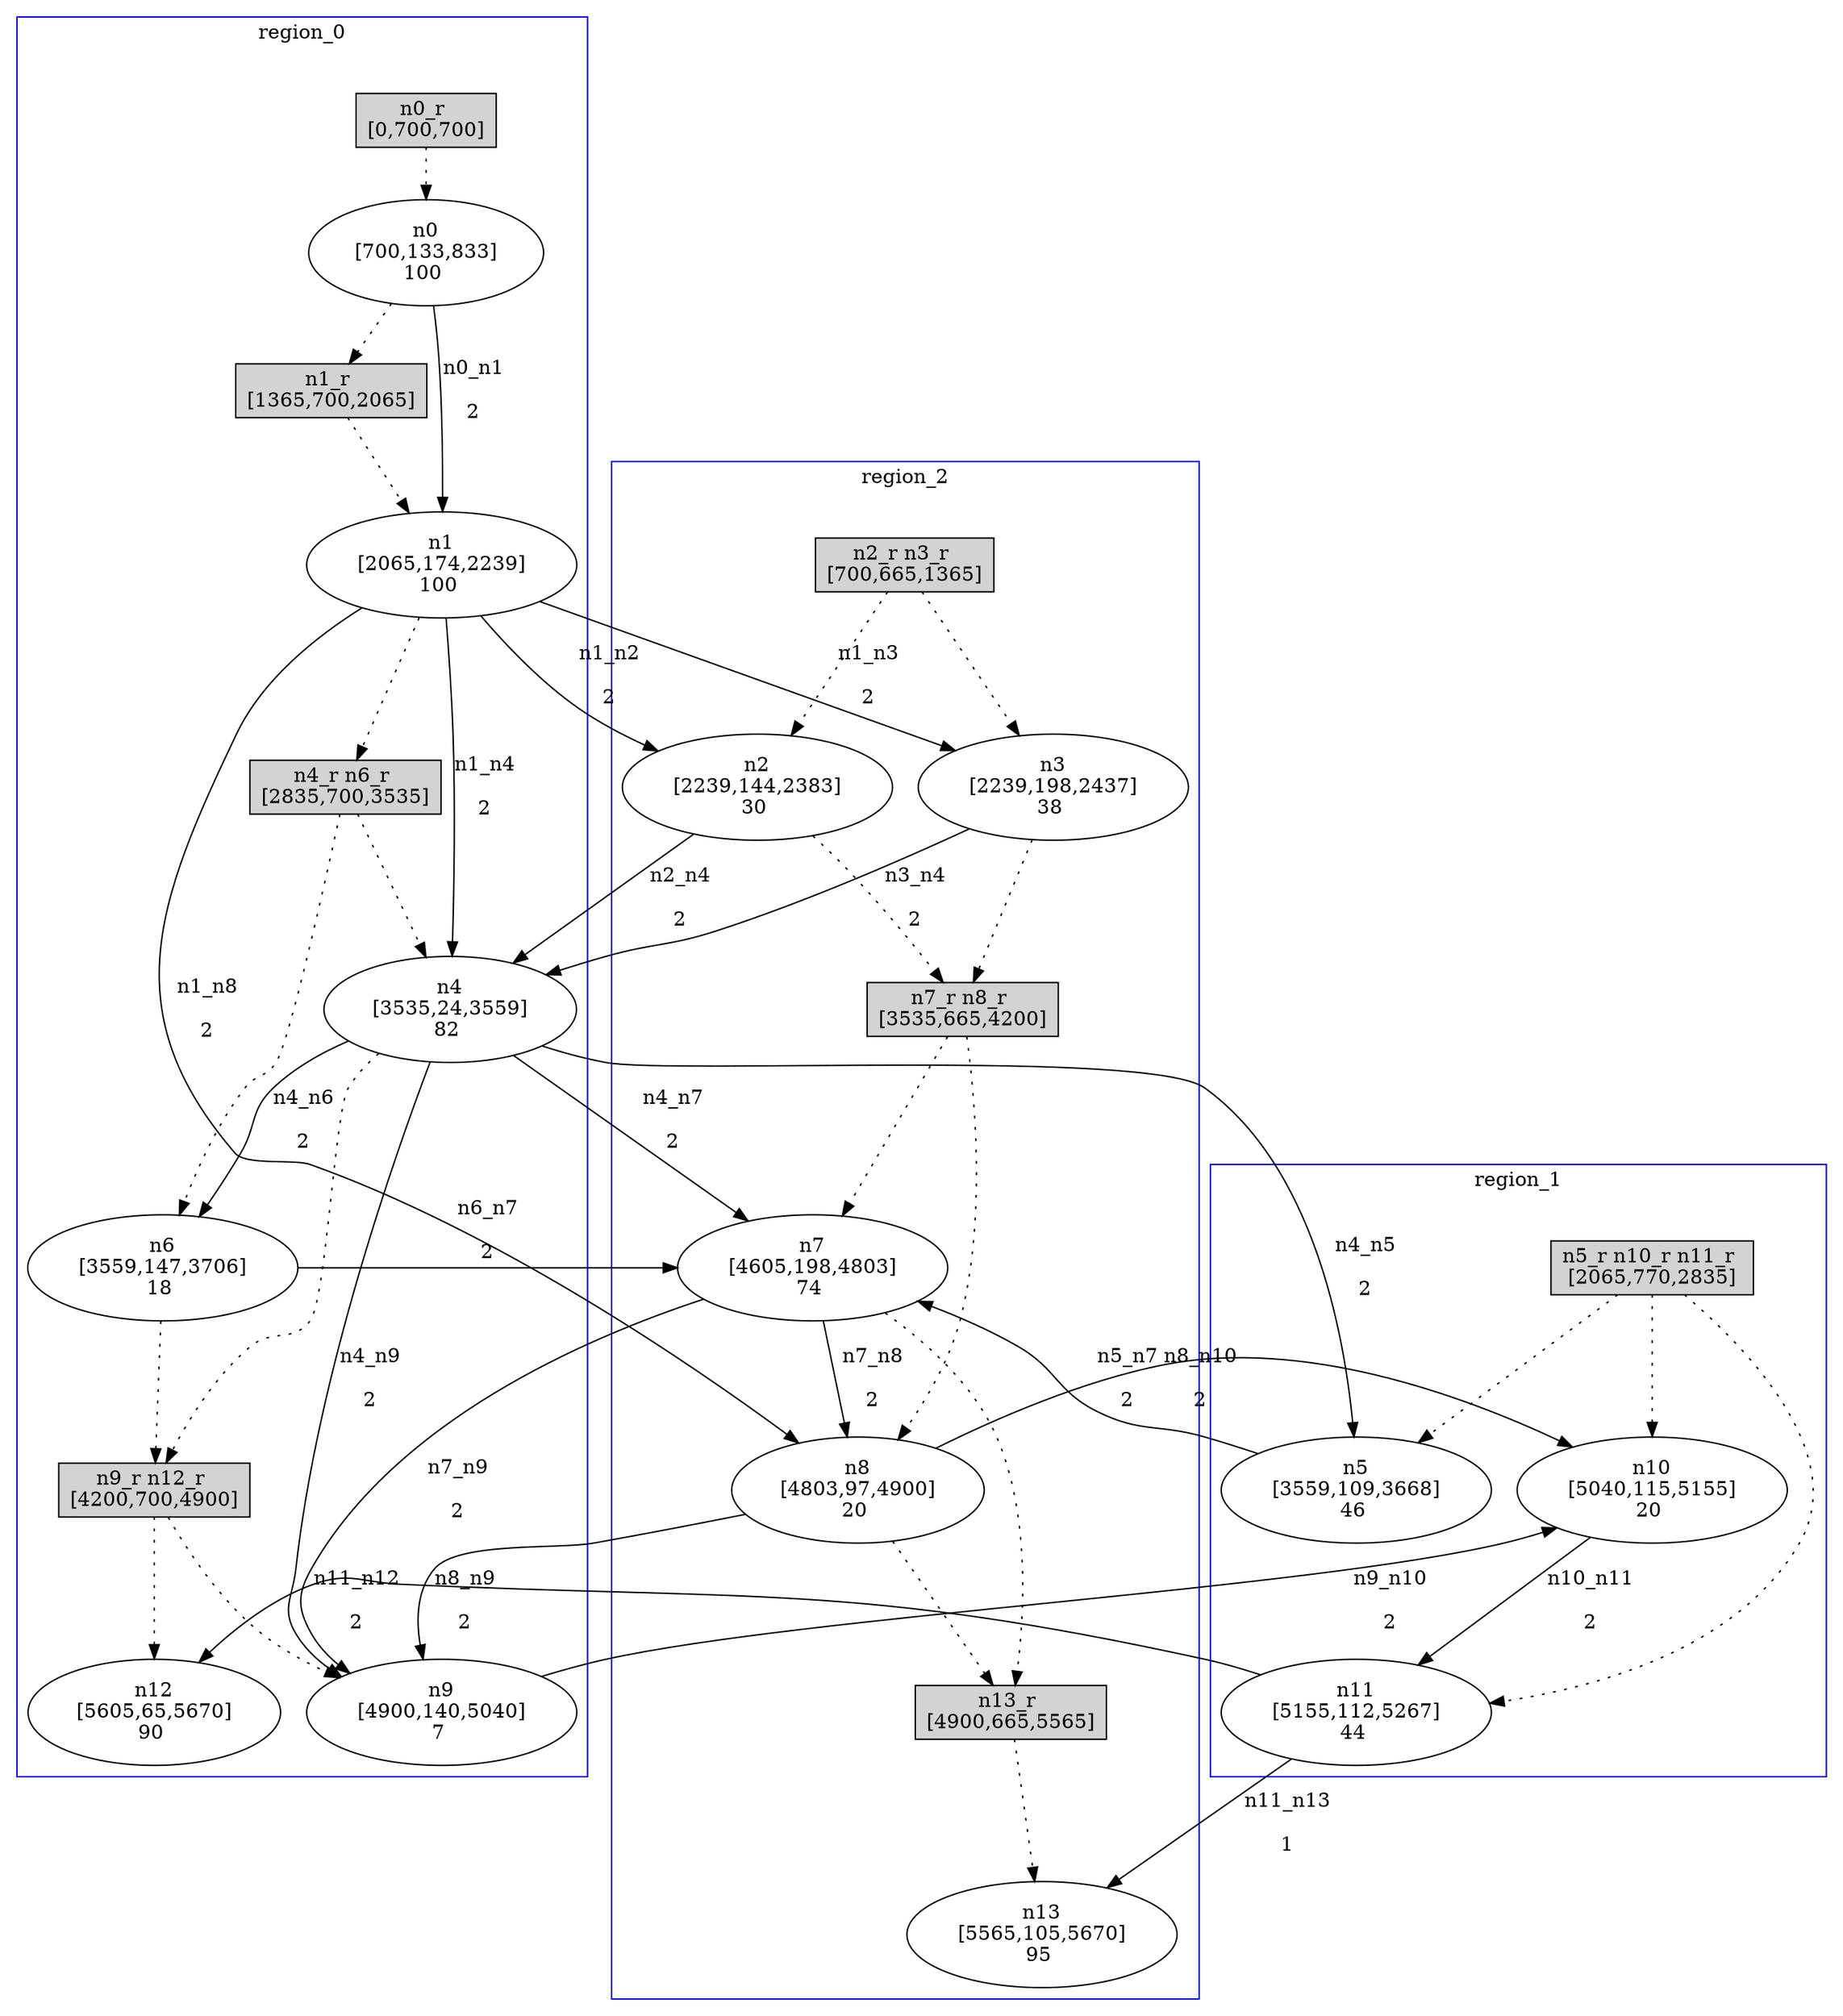 //3-LSsolveMIPnSolStatus 2.
//4-SL 5670.
//5-LSsolveMIPsolveTime(double) 2.04328.
//6-reconfigurateNum(int) 8.
//7-reconfigurateTime(int) 5565.
digraph test_0 {
	size="28,40";
	subgraph cluster0 {
		stytle=filled;
		color=blue;
		label=region_0;
		reconfNode_0_1 [ shape = box, style = filled, label = "n0_r \n[0,700,700]" ];
		n0 [ label="n0\n[700,133,833]\n100 " ];
		reconfNode_0_1 -> n0 [ style = dotted ];
		n0 -> reconfNode_0_2 [ style = dotted ];
		reconfNode_0_2 [ shape = box, style = filled, label = "n1_r \n[1365,700,2065]" ];
		n1 [ label="n1\n[2065,174,2239]\n100 " ];
		reconfNode_0_2 -> n1 [ style = dotted ];
		n1 -> reconfNode_0_3 [ style = dotted ];
		reconfNode_0_3 [ shape = box, style = filled, label = "n4_r n6_r \n[2835,700,3535]" ];
		n4 [ label="n4\n[3535,24,3559]\n82 " ];
		n6 [ label="n6\n[3559,147,3706]\n18 " ];
		reconfNode_0_3 -> n4 [ style = dotted ];
		reconfNode_0_3 -> n6 [ style = dotted ];
		n4 -> reconfNode_0_4 [ style = dotted ];
		n6 -> reconfNode_0_4 [ style = dotted ];
		reconfNode_0_4 [ shape = box, style = filled, label = "n9_r n12_r \n[4200,700,4900]" ];
		n9 [ label="n9\n[4900,140,5040]\n7 " ];
		n12 [ label="n12\n[5605,65,5670]\n90 " ];
		reconfNode_0_4 -> n9 [ style = dotted ];
		reconfNode_0_4 -> n12 [ style = dotted ];
	}
	subgraph cluster1 {
		stytle=filled;
		color=blue;
		label=region_1;
		reconfNode_1_1 [ shape = box, style = filled, label = "n5_r n10_r n11_r \n[2065,770,2835]" ];
		n5 [ label="n5\n[3559,109,3668]\n46 " ];
		n10 [ label="n10\n[5040,115,5155]\n20 " ];
		n11 [ label="n11\n[5155,112,5267]\n44 " ];
		reconfNode_1_1 -> n5 [ style = dotted ];
		reconfNode_1_1 -> n10 [ style = dotted ];
		reconfNode_1_1 -> n11 [ style = dotted ];
	}
	subgraph cluster2 {
		stytle=filled;
		color=blue;
		label=region_2;
		reconfNode_2_1 [ shape = box, style = filled, label = "n2_r n3_r \n[700,665,1365]" ];
		n2 [ label="n2\n[2239,144,2383]\n30 " ];
		n3 [ label="n3\n[2239,198,2437]\n38 " ];
		reconfNode_2_1 -> n2 [ style = dotted ];
		reconfNode_2_1 -> n3 [ style = dotted ];
		n2 -> reconfNode_2_2 [ style = dotted ];
		n3 -> reconfNode_2_2 [ style = dotted ];
		reconfNode_2_2 [ shape = box, style = filled, label = "n7_r n8_r \n[3535,665,4200]" ];
		n7 [ label="n7\n[4605,198,4803]\n74 " ];
		n8 [ label="n8\n[4803,97,4900]\n20 " ];
		reconfNode_2_2 -> n7 [ style = dotted ];
		reconfNode_2_2 -> n8 [ style = dotted ];
		n7 -> reconfNode_2_3 [ style = dotted ];
		n8 -> reconfNode_2_3 [ style = dotted ];
		reconfNode_2_3 [ shape = box, style = filled, label = "n13_r \n[4900,665,5565]" ];
		n13 [ label="n13\n[5565,105,5670]\n95 " ];
		reconfNode_2_3 -> n13 [ style = dotted ];
	}
	n0 -> n1 [ label="n0_n1\n2" ];
	n1 -> n2 [ label="n1_n2\n2" ];
	n1 -> n3 [ label="n1_n3\n2" ];
	n1 -> n4 [ label="n1_n4\n2" ];
	n1 -> n8 [ label="n1_n8\n2" ];
	n2 -> n4 [ label="n2_n4\n2" ];
	n3 -> n4 [ label="n3_n4\n2" ];
	n4 -> n5 [ label="n4_n5\n2" ];
	n4 -> n6 [ label="n4_n6\n2" ];
	n4 -> n7 [ label="n4_n7\n2" ];
	n4 -> n9 [ label="n4_n9\n2" ];
	n8 -> n9 [ label="n8_n9\n2" ];
	n8 -> n10 [ label="n8_n10\n2" ];
	n5 -> n7 [ label="n5_n7\n2" ];
	n6 -> n7 [ label="n6_n7\n2" ];
	n7 -> n8 [ label="n7_n8\n2" ];
	n7 -> n9 [ label="n7_n9\n2" ];
	n9 -> n10 [ label="n9_n10\n2" ];
	n10 -> n11 [ label="n10_n11\n2" ];
	n11 -> n12 [ label="n11_n12\n2" ];
	n11 -> n13 [ label="n11_n13\n1" ];
}
